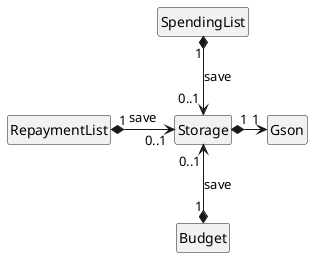 @startuml

hide circle
hide members
skinparam classAttributeIconSize 0

class "SpendingList"
class "RepaymentList"
class "Budget"
class Storage
class Gson

SpendingList "1" *-down-> "0..1" Storage : save
RepaymentList "1" *-right-> "0..1" Storage : save
Budget "1" *-up-> "0..1" Storage : save

Storage "1" *-right-> "1" Gson

@enduml